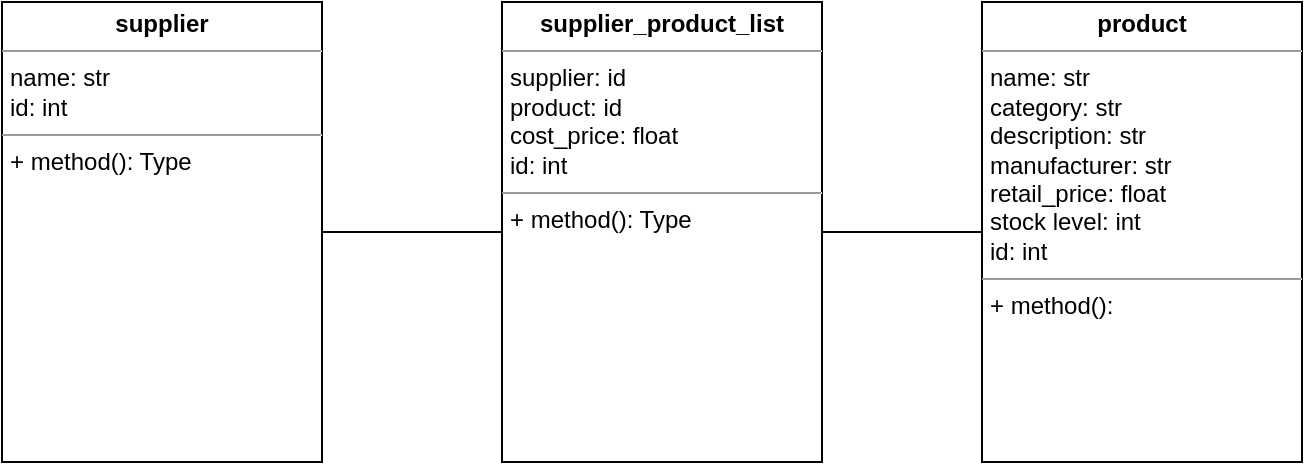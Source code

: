 <mxfile version="20.6.2" type="device"><diagram id="C5RBs43oDa-KdzZeNtuy" name="Page-1"><mxGraphModel dx="1426" dy="877" grid="1" gridSize="10" guides="1" tooltips="1" connect="1" arrows="1" fold="1" page="1" pageScale="1" pageWidth="827" pageHeight="1169" math="0" shadow="0"><root><mxCell id="WIyWlLk6GJQsqaUBKTNV-0"/><mxCell id="WIyWlLk6GJQsqaUBKTNV-1" parent="WIyWlLk6GJQsqaUBKTNV-0"/><mxCell id="4KIrE-GajS3idm1YEhuP-4" value="&lt;p style=&quot;margin:0px;margin-top:4px;text-align:center;&quot;&gt;&lt;b&gt;product&lt;/b&gt;&lt;/p&gt;&lt;hr size=&quot;1&quot;&gt;&lt;p style=&quot;margin:0px;margin-left:4px;&quot;&gt;name: str&lt;br&gt;category: str&lt;br&gt;description: str&lt;br&gt;manufacturer: str&lt;br&gt;&lt;/p&gt;&lt;p style=&quot;margin:0px;margin-left:4px;&quot;&gt;retail_price: float&lt;br&gt;stock level: int&lt;/p&gt;&lt;p style=&quot;margin:0px;margin-left:4px;&quot;&gt;id: int&lt;/p&gt;&lt;hr size=&quot;1&quot;&gt;&lt;p style=&quot;margin:0px;margin-left:4px;&quot;&gt;+ method():&lt;/p&gt;" style="verticalAlign=top;align=left;overflow=fill;fontSize=12;fontFamily=Helvetica;html=1;" parent="WIyWlLk6GJQsqaUBKTNV-1" vertex="1"><mxGeometry x="560" y="200" width="160" height="230" as="geometry"/></mxCell><mxCell id="4KIrE-GajS3idm1YEhuP-6" value="&lt;p style=&quot;margin:0px;margin-top:4px;text-align:center;&quot;&gt;&lt;b&gt;supplier&lt;/b&gt;&lt;/p&gt;&lt;hr size=&quot;1&quot;&gt;&lt;p style=&quot;margin:0px;margin-left:4px;&quot;&gt;name: str&lt;br&gt;id: int&lt;/p&gt;&lt;hr size=&quot;1&quot;&gt;&lt;p style=&quot;margin:0px;margin-left:4px;&quot;&gt;+ method(): Type&lt;/p&gt;" style="verticalAlign=top;align=left;overflow=fill;fontSize=12;fontFamily=Helvetica;html=1;" parent="WIyWlLk6GJQsqaUBKTNV-1" vertex="1"><mxGeometry x="70" y="200" width="160" height="230" as="geometry"/></mxCell><mxCell id="JGMzvJehGeJhn7dPk9LY-1" value="" style="edgeStyle=orthogonalEdgeStyle;rounded=0;orthogonalLoop=1;jettySize=auto;html=1;endArrow=none;endFill=0;" parent="WIyWlLk6GJQsqaUBKTNV-1" source="JGMzvJehGeJhn7dPk9LY-0" target="4KIrE-GajS3idm1YEhuP-4" edge="1"><mxGeometry relative="1" as="geometry"/></mxCell><mxCell id="JGMzvJehGeJhn7dPk9LY-2" value="" style="edgeStyle=orthogonalEdgeStyle;rounded=0;orthogonalLoop=1;jettySize=auto;html=1;endArrow=none;endFill=0;" parent="WIyWlLk6GJQsqaUBKTNV-1" source="JGMzvJehGeJhn7dPk9LY-0" target="4KIrE-GajS3idm1YEhuP-6" edge="1"><mxGeometry relative="1" as="geometry"/></mxCell><mxCell id="JGMzvJehGeJhn7dPk9LY-0" value="&lt;p style=&quot;margin:0px;margin-top:4px;text-align:center;&quot;&gt;&lt;b&gt;supplier_product_list&lt;/b&gt;&lt;/p&gt;&lt;hr size=&quot;1&quot;&gt;&lt;p style=&quot;margin:0px;margin-left:4px;&quot;&gt;&lt;span style=&quot;background-color: initial;&quot;&gt;supplier: id&lt;/span&gt;&lt;/p&gt;&lt;p style=&quot;margin:0px;margin-left:4px;&quot;&gt;product: id&lt;/p&gt;&lt;p style=&quot;margin:0px;margin-left:4px;&quot;&gt;cost_price: float&lt;br&gt;id: int&lt;/p&gt;&lt;hr size=&quot;1&quot;&gt;&lt;p style=&quot;margin:0px;margin-left:4px;&quot;&gt;+ method(): Type&lt;/p&gt;" style="verticalAlign=top;align=left;overflow=fill;fontSize=12;fontFamily=Helvetica;html=1;" parent="WIyWlLk6GJQsqaUBKTNV-1" vertex="1"><mxGeometry x="320" y="200" width="160" height="230" as="geometry"/></mxCell></root></mxGraphModel></diagram></mxfile>